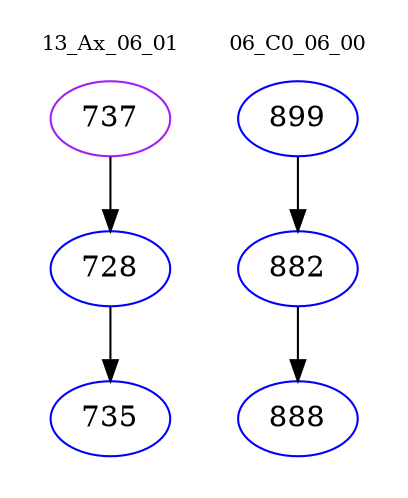 digraph{
subgraph cluster_0 {
color = white
label = "13_Ax_06_01";
fontsize=10;
T0_737 [label="737", color="purple"]
T0_737 -> T0_728 [color="black"]
T0_728 [label="728", color="blue"]
T0_728 -> T0_735 [color="black"]
T0_735 [label="735", color="blue"]
}
subgraph cluster_1 {
color = white
label = "06_C0_06_00";
fontsize=10;
T1_899 [label="899", color="blue"]
T1_899 -> T1_882 [color="black"]
T1_882 [label="882", color="blue"]
T1_882 -> T1_888 [color="black"]
T1_888 [label="888", color="blue"]
}
}
